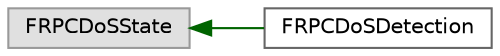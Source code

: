 digraph "Graphical Class Hierarchy"
{
 // INTERACTIVE_SVG=YES
 // LATEX_PDF_SIZE
  bgcolor="transparent";
  edge [fontname=Helvetica,fontsize=10,labelfontname=Helvetica,labelfontsize=10];
  node [fontname=Helvetica,fontsize=10,shape=box,height=0.2,width=0.4];
  rankdir="LR";
  Node0 [id="Node000000",label="FRPCDoSState",height=0.2,width=0.4,color="grey60", fillcolor="#E0E0E0", style="filled",tooltip=" "];
  Node0 -> Node1 [id="edge4771_Node000000_Node000001",dir="back",color="darkgreen",style="solid",tooltip=" "];
  Node1 [id="Node000001",label="FRPCDoSDetection",height=0.2,width=0.4,color="grey40", fillcolor="white", style="filled",URL="$d7/dca/classFRPCDoSDetection.html",tooltip="RPC DoS detection."];
}
